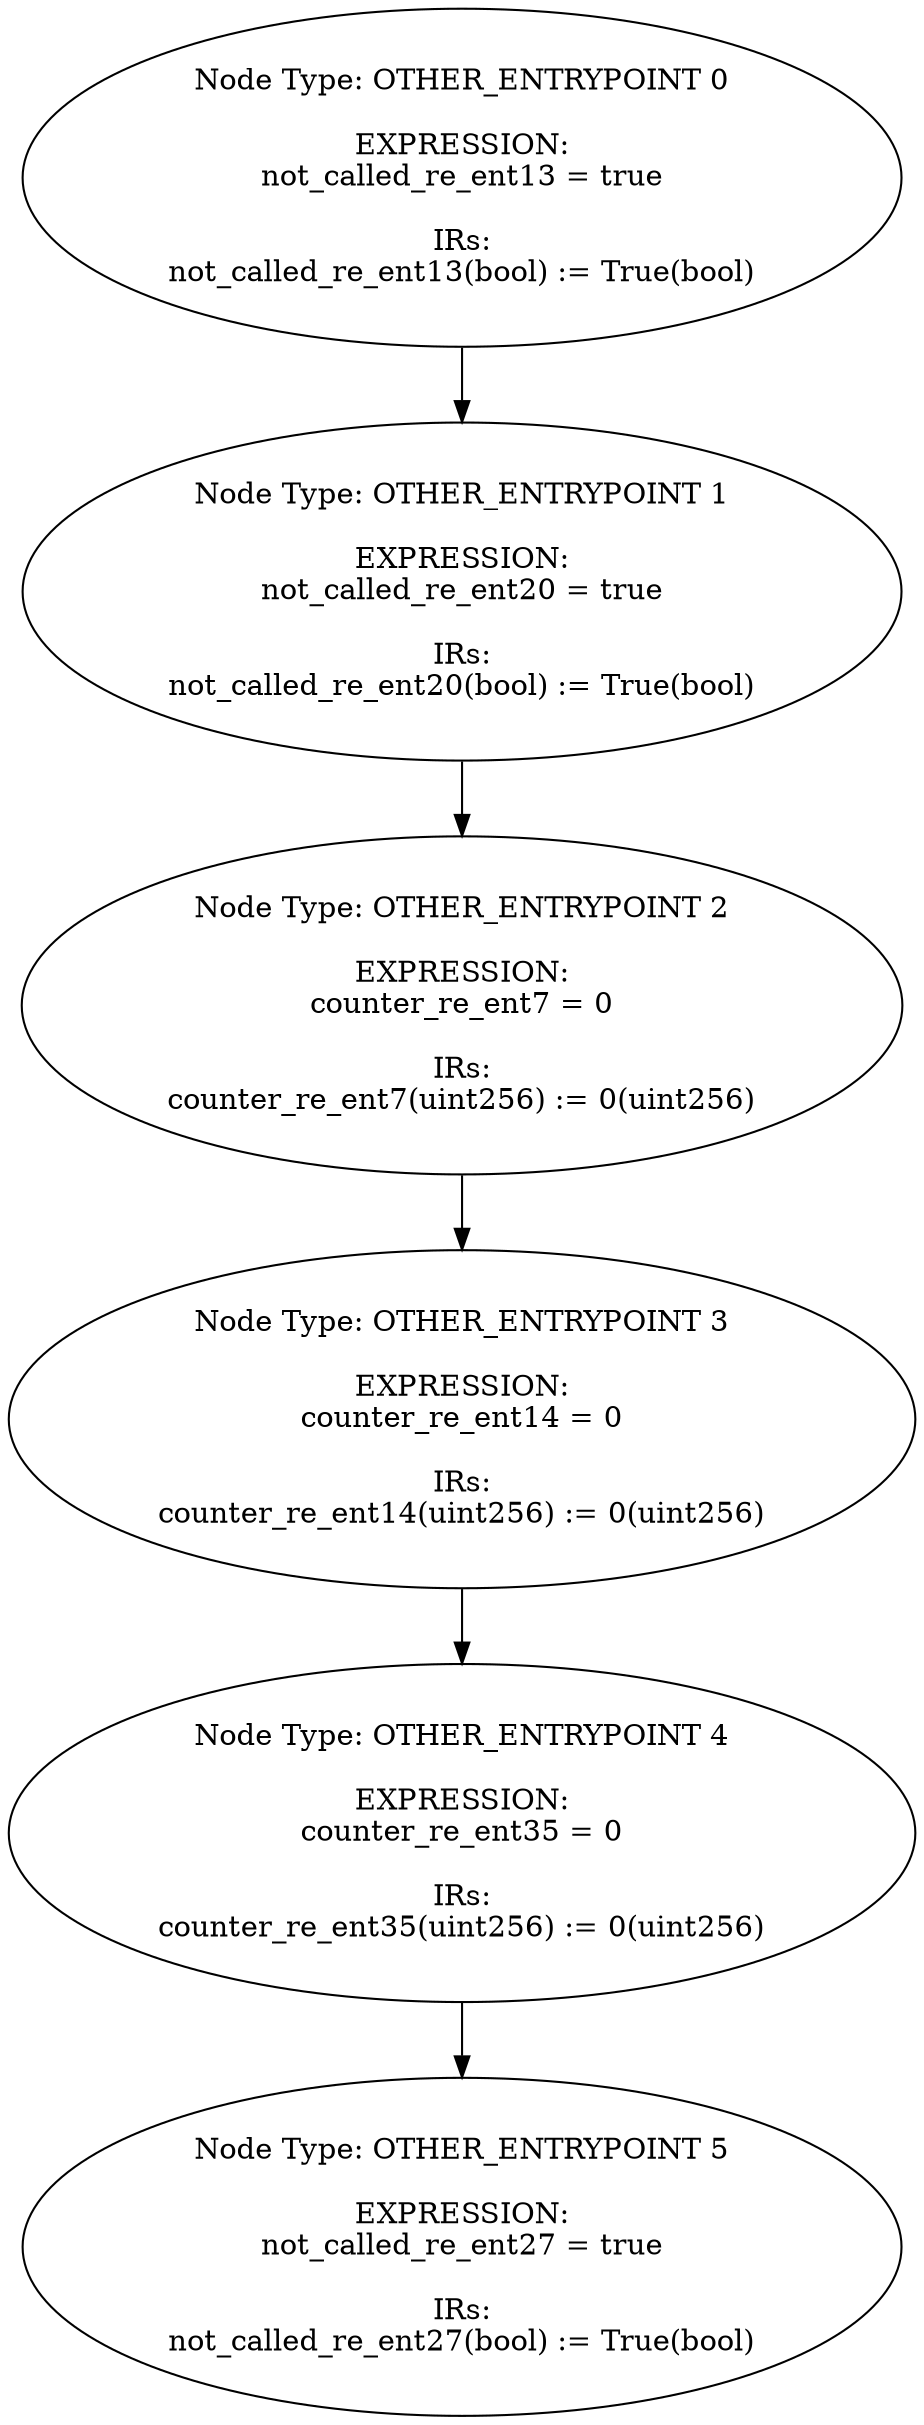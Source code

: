 digraph{
0[label="Node Type: OTHER_ENTRYPOINT 0

EXPRESSION:
not_called_re_ent13 = true

IRs:
not_called_re_ent13(bool) := True(bool)"];
0->1;
1[label="Node Type: OTHER_ENTRYPOINT 1

EXPRESSION:
not_called_re_ent20 = true

IRs:
not_called_re_ent20(bool) := True(bool)"];
1->2;
2[label="Node Type: OTHER_ENTRYPOINT 2

EXPRESSION:
counter_re_ent7 = 0

IRs:
counter_re_ent7(uint256) := 0(uint256)"];
2->3;
3[label="Node Type: OTHER_ENTRYPOINT 3

EXPRESSION:
counter_re_ent14 = 0

IRs:
counter_re_ent14(uint256) := 0(uint256)"];
3->4;
4[label="Node Type: OTHER_ENTRYPOINT 4

EXPRESSION:
counter_re_ent35 = 0

IRs:
counter_re_ent35(uint256) := 0(uint256)"];
4->5;
5[label="Node Type: OTHER_ENTRYPOINT 5

EXPRESSION:
not_called_re_ent27 = true

IRs:
not_called_re_ent27(bool) := True(bool)"];
}
